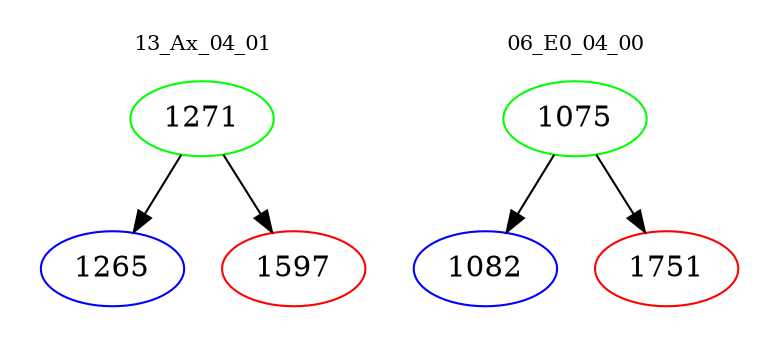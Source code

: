 digraph{
subgraph cluster_0 {
color = white
label = "13_Ax_04_01";
fontsize=10;
T0_1271 [label="1271", color="green"]
T0_1271 -> T0_1265 [color="black"]
T0_1265 [label="1265", color="blue"]
T0_1271 -> T0_1597 [color="black"]
T0_1597 [label="1597", color="red"]
}
subgraph cluster_1 {
color = white
label = "06_E0_04_00";
fontsize=10;
T1_1075 [label="1075", color="green"]
T1_1075 -> T1_1082 [color="black"]
T1_1082 [label="1082", color="blue"]
T1_1075 -> T1_1751 [color="black"]
T1_1751 [label="1751", color="red"]
}
}

